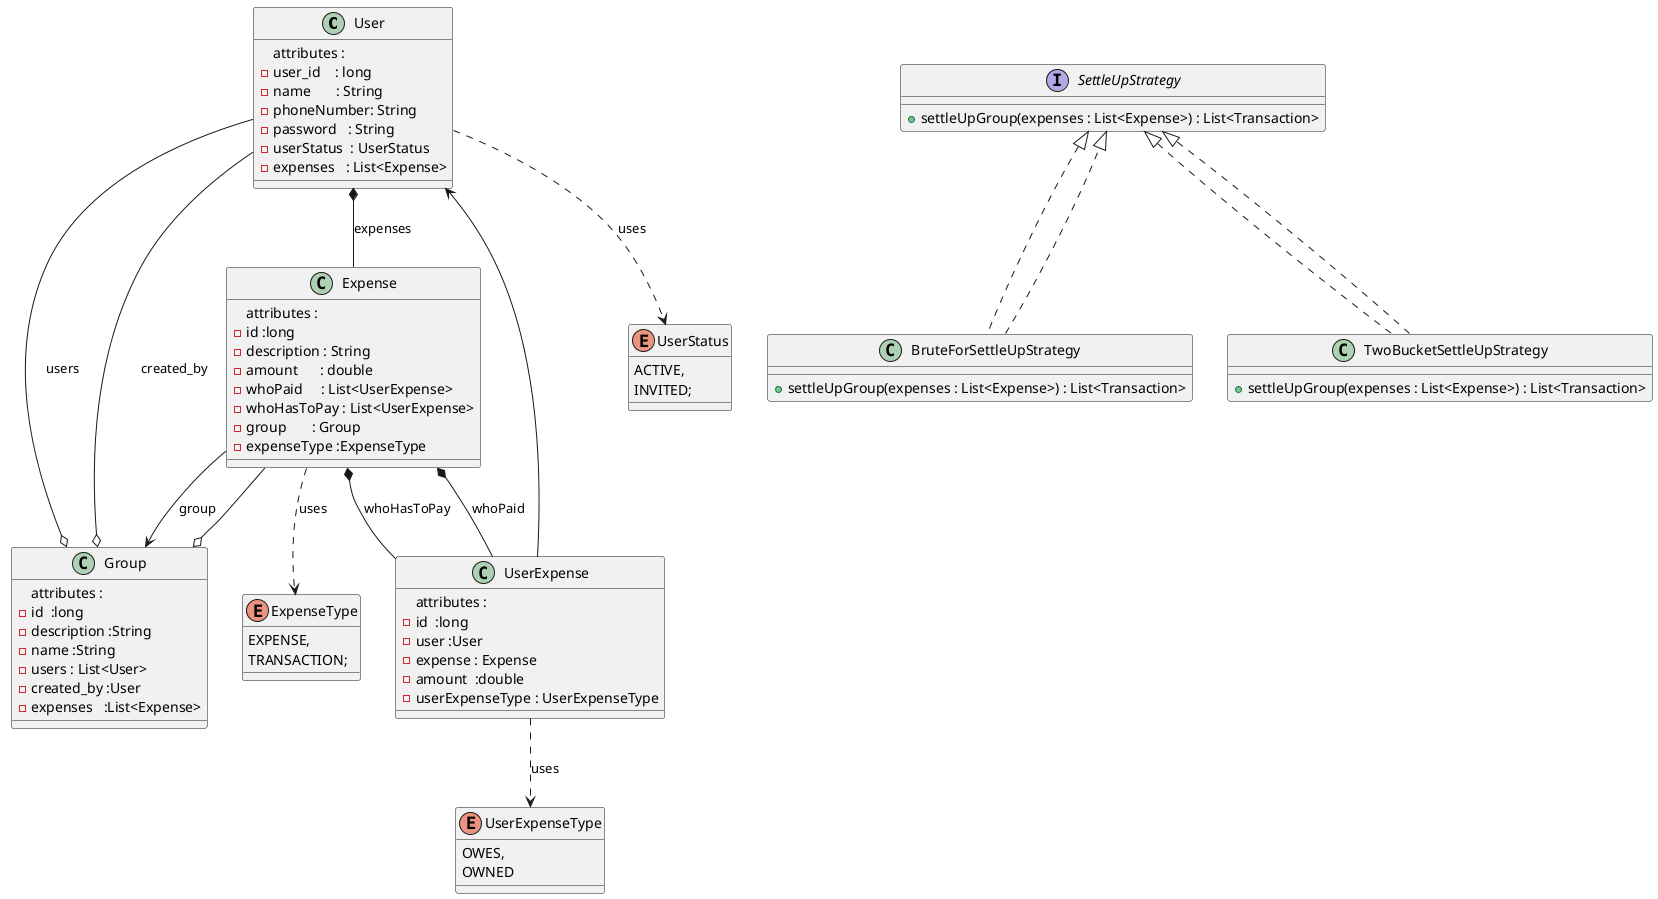 @startuml

class User {
attributes :
- user_id    : long
- name       : String
- phoneNumber: String
- password   : String
- userStatus  : UserStatus
- expenses   : List<Expense>
}
' Composition
User *-- Expense :expenses
' Dependent
User ..> UserStatus :uses

enum UserStatus {
   ACTIVE,
   INVITED;
}

enum ExpenseType {
   EXPENSE,
   TRANSACTION;
}

class Expense {
 attributes :
 - id :long
 - description : String
 - amount      : double
 - whoPaid     : List<UserExpense>
 - whoHasToPay : List<UserExpense>
 - group       : Group
 - expenseType :ExpenseType
}
' Composition
Expense *-- UserExpense :whoPaid
Expense *-- UserExpense :whoHasToPay

Expense ..> ExpenseType :uses
' Association
Expense --> Group :group

class Group {
 attributes :
 - id  :long
 - description :String
 - name :String
 - users : List<User>
 - created_by :User
 - expenses   :List<Expense>
}
' Aggregation
Group o-- User :users
Group o-- User :created_by
' Aggregation
Group o-- Expense

enum UserExpenseType {
  OWES,
  OWNED
}

class UserExpense {
  attributes :
  - id  :long
  - user :User
  - expense : Expense
  - amount  :double
  - userExpenseType : UserExpenseType
}
' Association
UserExpense -->User
' Dependent
UserExpense ..> UserExpenseType : uses


interface SettleUpStrategy {
+ settleUpGroup(expenses : List<Expense>) : List<Transaction>
}

class BruteForSettleUpStrategy implements SettleUpStrategy{
 + settleUpGroup(expenses : List<Expense>) : List<Transaction>
}

class TwoBucketSettleUpStrategy implements SettleUpStrategy{
 + settleUpGroup(expenses : List<Expense>) : List<Transaction>
}
' Inheritance
BruteForSettleUpStrategy ..|> SettleUpStrategy
TwoBucketSettleUpStrategy ..|> SettleUpStrategy

@enduml